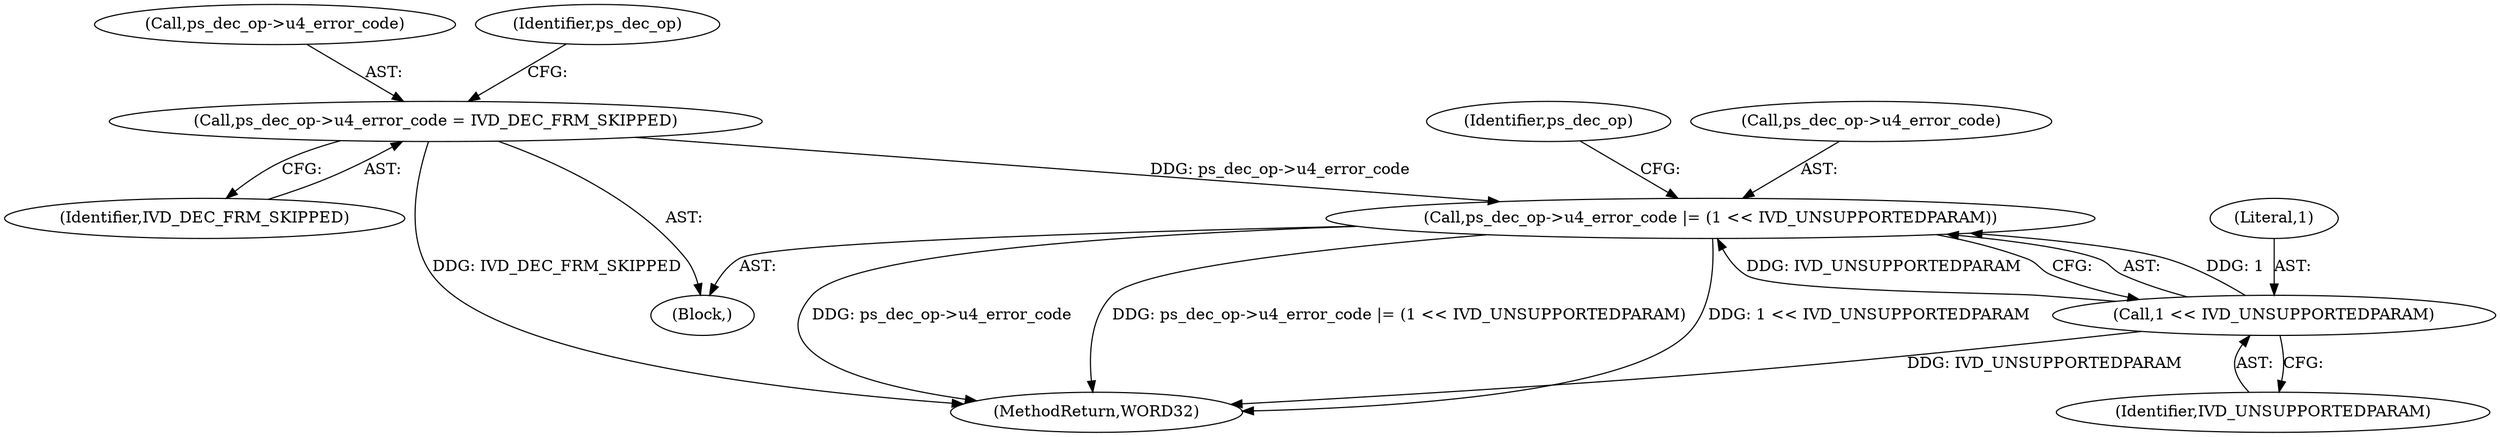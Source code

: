 digraph "0_Android_7109ce3f8f90a28ca9f0ee6e14f6ac5e414c62cf@pointer" {
"1001795" [label="(Call,ps_dec_op->u4_error_code |= (1 << IVD_UNSUPPORTEDPARAM))"];
"1001790" [label="(Call,ps_dec_op->u4_error_code = IVD_DEC_FRM_SKIPPED)"];
"1001799" [label="(Call,1 << IVD_UNSUPPORTEDPARAM)"];
"1001789" [label="(Block,)"];
"1001791" [label="(Call,ps_dec_op->u4_error_code)"];
"1001797" [label="(Identifier,ps_dec_op)"];
"1001801" [label="(Identifier,IVD_UNSUPPORTEDPARAM)"];
"1001804" [label="(Identifier,ps_dec_op)"];
"1001799" [label="(Call,1 << IVD_UNSUPPORTEDPARAM)"];
"1001795" [label="(Call,ps_dec_op->u4_error_code |= (1 << IVD_UNSUPPORTEDPARAM))"];
"1001790" [label="(Call,ps_dec_op->u4_error_code = IVD_DEC_FRM_SKIPPED)"];
"1001794" [label="(Identifier,IVD_DEC_FRM_SKIPPED)"];
"1001796" [label="(Call,ps_dec_op->u4_error_code)"];
"1002160" [label="(MethodReturn,WORD32)"];
"1001800" [label="(Literal,1)"];
"1001795" -> "1001789"  [label="AST: "];
"1001795" -> "1001799"  [label="CFG: "];
"1001796" -> "1001795"  [label="AST: "];
"1001799" -> "1001795"  [label="AST: "];
"1001804" -> "1001795"  [label="CFG: "];
"1001795" -> "1002160"  [label="DDG: ps_dec_op->u4_error_code"];
"1001795" -> "1002160"  [label="DDG: ps_dec_op->u4_error_code |= (1 << IVD_UNSUPPORTEDPARAM)"];
"1001795" -> "1002160"  [label="DDG: 1 << IVD_UNSUPPORTEDPARAM"];
"1001790" -> "1001795"  [label="DDG: ps_dec_op->u4_error_code"];
"1001799" -> "1001795"  [label="DDG: 1"];
"1001799" -> "1001795"  [label="DDG: IVD_UNSUPPORTEDPARAM"];
"1001790" -> "1001789"  [label="AST: "];
"1001790" -> "1001794"  [label="CFG: "];
"1001791" -> "1001790"  [label="AST: "];
"1001794" -> "1001790"  [label="AST: "];
"1001797" -> "1001790"  [label="CFG: "];
"1001790" -> "1002160"  [label="DDG: IVD_DEC_FRM_SKIPPED"];
"1001799" -> "1001801"  [label="CFG: "];
"1001800" -> "1001799"  [label="AST: "];
"1001801" -> "1001799"  [label="AST: "];
"1001799" -> "1002160"  [label="DDG: IVD_UNSUPPORTEDPARAM"];
}
